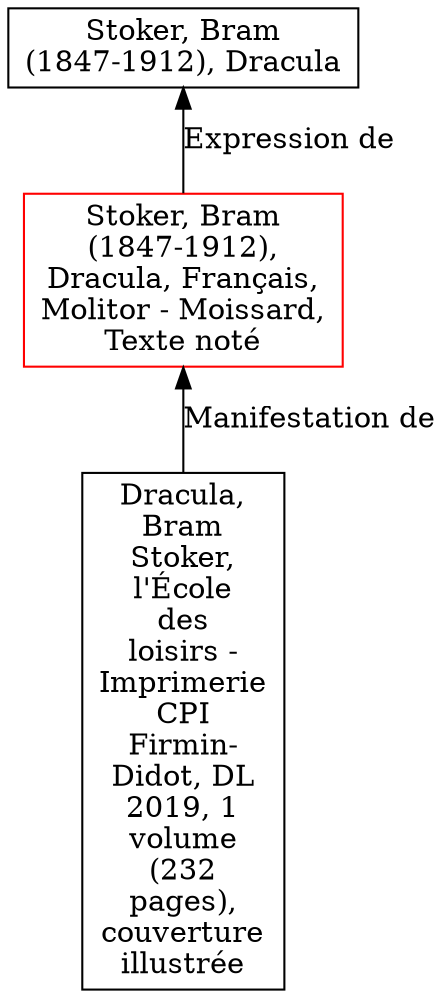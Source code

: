 // Notice UMLRM0068
digraph UMLRM0068 {
	node [align=left shape=rect]
	size="20,20"
	rankdir=BT
	UMLRM0068 [label="Stoker, Bram
(1847-1912),
Dracula, Français,
Molitor - Moissard,
Texte noté" color=red]
	UMLRM0004 [label="Stoker, Bram
(1847-1912), Dracula"]
	UMLRM0068 -> UMLRM0004 [label="Expression de"]
	UMLRM0069 [label="Dracula,
Bram
Stoker,
l'École
des
loisirs -
Imprimerie
CPI
Firmin-
Didot, DL
2019, 1
volume
(232
pages),
couverture
illustrée"]
	UMLRM0069 -> UMLRM0068 [label="Manifestation de"]
}
